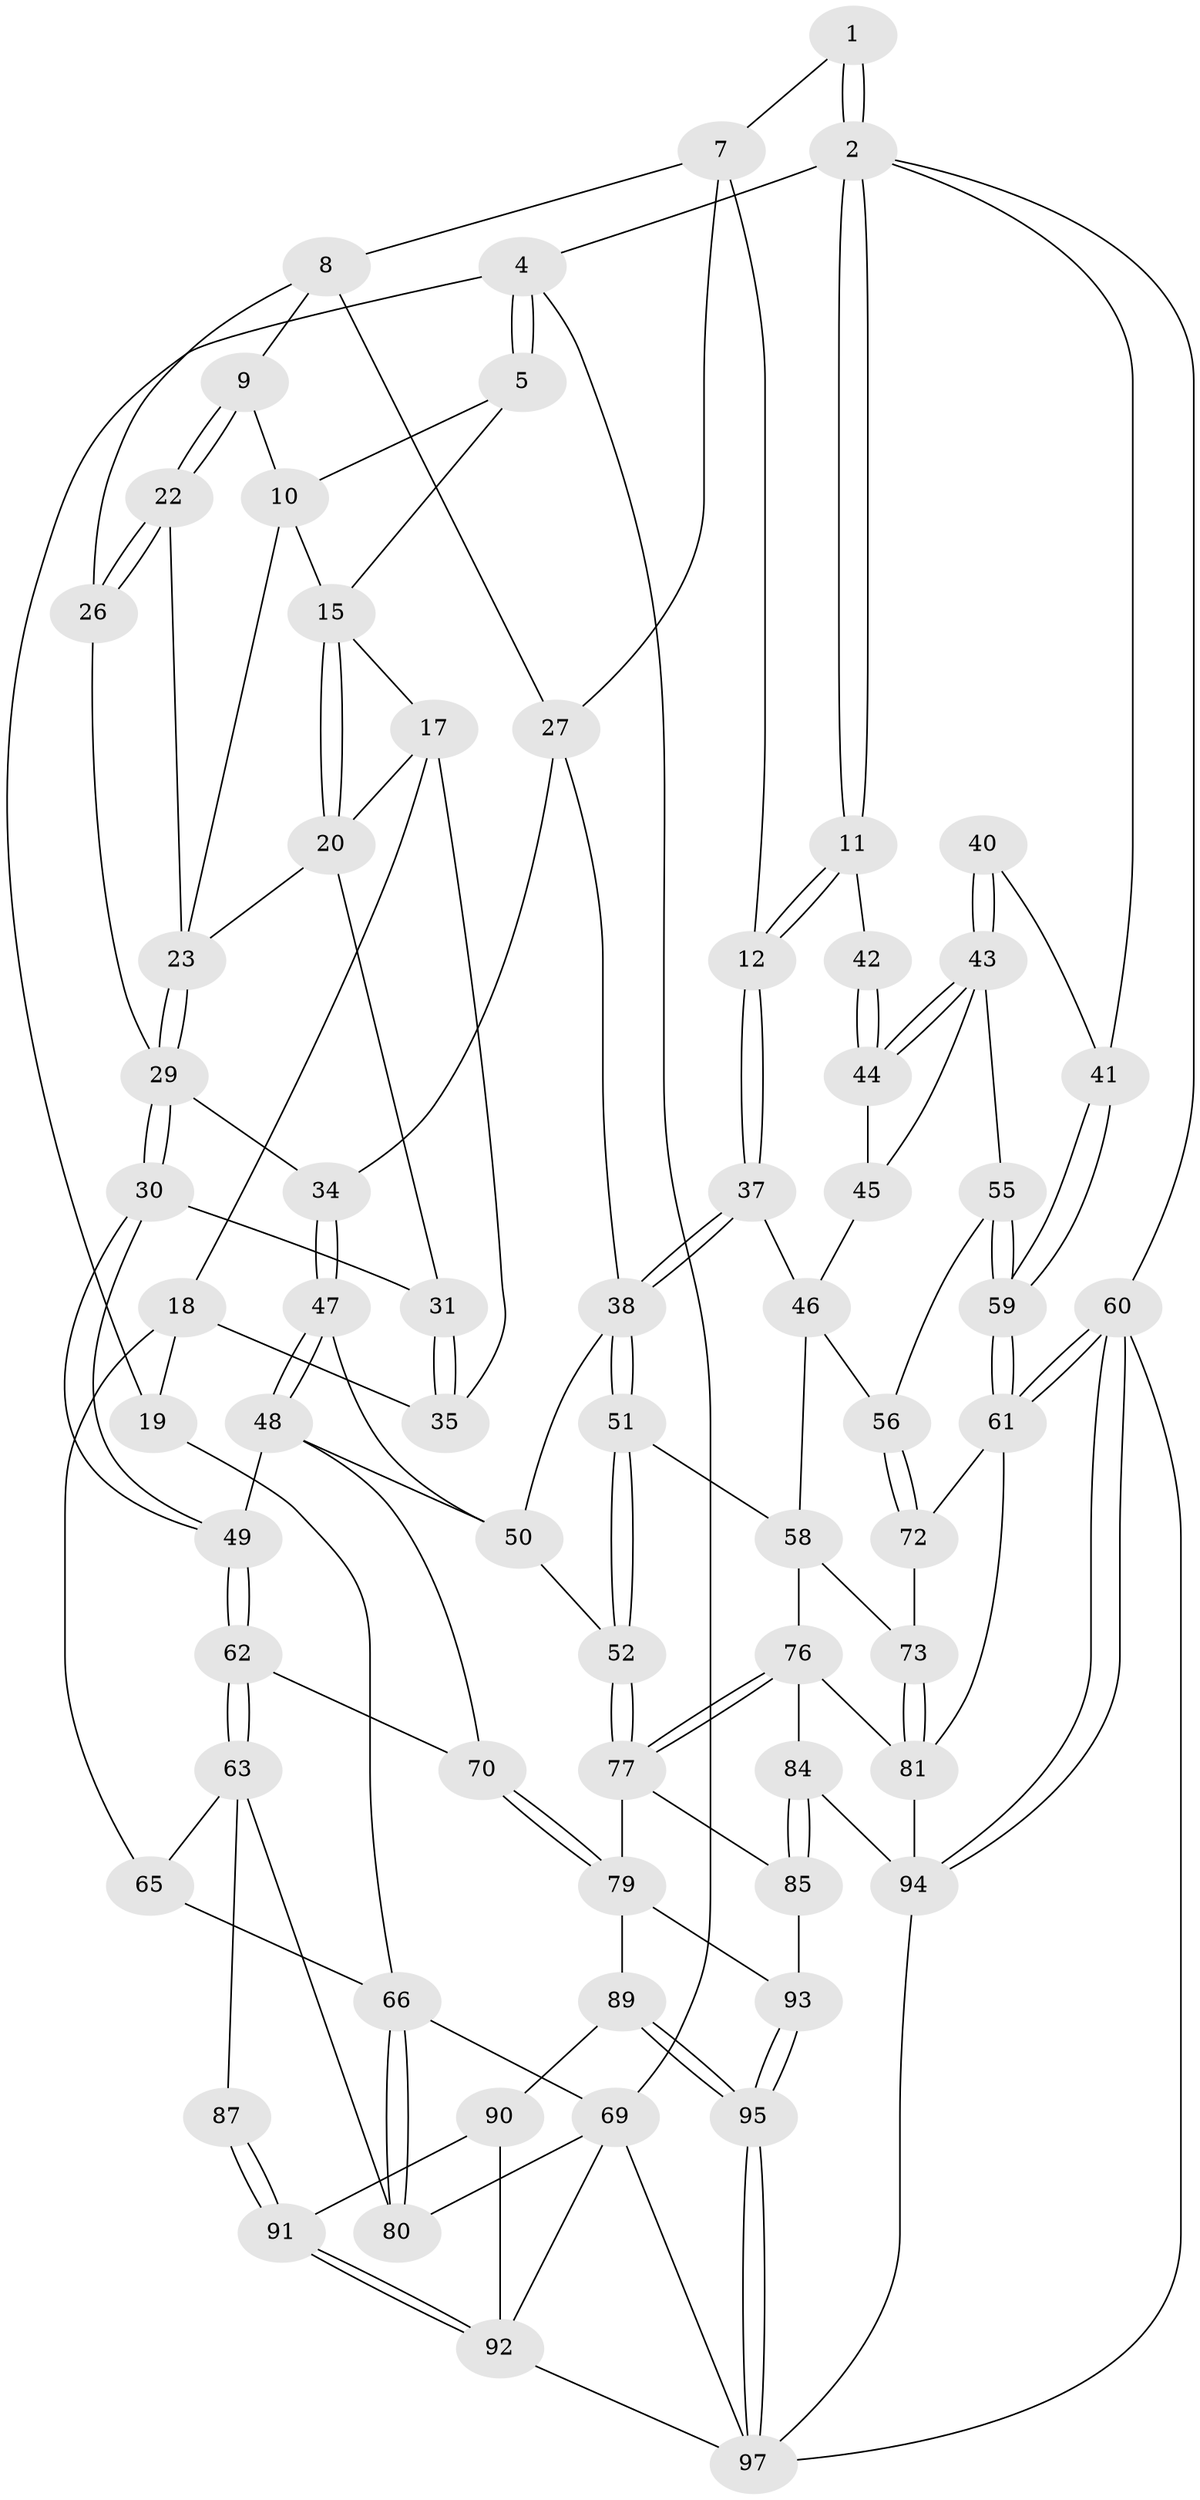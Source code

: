 // Generated by graph-tools (version 1.1) at 2025/52/02/27/25 19:52:39]
// undirected, 69 vertices, 157 edges
graph export_dot {
graph [start="1"]
  node [color=gray90,style=filled];
  1 [pos="+0.6111626950275484+0"];
  2 [pos="+1+0",super="+3"];
  4 [pos="+0+0"];
  5 [pos="+0.08795727720183717+0",super="+6"];
  7 [pos="+0.6033804803191866+0",super="+13"];
  8 [pos="+0.5003794534149344+0.10083761991553063",super="+25"];
  9 [pos="+0.426430993377818+0.09773947853694699"];
  10 [pos="+0.39656730381547295+0.06921319383547452",super="+14"];
  11 [pos="+0.7565513610621217+0.1746112582643775"];
  12 [pos="+0.7310488656238555+0.18761285703510955"];
  15 [pos="+0.1899981803320666+0.03173990808703007",super="+16"];
  17 [pos="+0.0521143848105184+0.20372579335848834",super="+21"];
  18 [pos="+0.0091553395185765+0.19772994496017687",super="+36"];
  19 [pos="+0+0.11292751282920506"];
  20 [pos="+0.09373794367885764+0.22223170713596133",super="+28"];
  22 [pos="+0.4019244077888709+0.14056809762644545"];
  23 [pos="+0.2819834891803806+0.2042394641215077",super="+24"];
  26 [pos="+0.41692013711148773+0.24464214359279718"];
  27 [pos="+0.5722567447266784+0.17803438590111154",super="+33"];
  29 [pos="+0.29738957103430746+0.25888665417398743",super="+32"];
  30 [pos="+0.25597453550630817+0.358444335173178"];
  31 [pos="+0.24164568840428688+0.3573373399986884"];
  34 [pos="+0.43014126576741507+0.29534387824850117"];
  35 [pos="+0.10400324627599877+0.39035051399757237"];
  37 [pos="+0.7299562685384323+0.31906701883250227"];
  38 [pos="+0.7108070791000363+0.3482700673070453",super="+39"];
  40 [pos="+0.9760568610257587+0.2172121826153742"];
  41 [pos="+1+0"];
  42 [pos="+0.8966941963356363+0.24318242884294455"];
  43 [pos="+0.9528371540082216+0.3914494824504744",super="+54"];
  44 [pos="+0.8956036176734594+0.2823415292879973"];
  45 [pos="+0.8179795474957704+0.34883007249113884"];
  46 [pos="+0.8114011873864281+0.34834773493605975",super="+57"];
  47 [pos="+0.42119866967091235+0.39634953301279796"];
  48 [pos="+0.4157110271656537+0.41279396221300513",super="+68"];
  49 [pos="+0.31343535984859994+0.43648589120844533"];
  50 [pos="+0.5438116362395264+0.3178000770137401",super="+53"];
  51 [pos="+0.6799373372169196+0.44057830701641354"];
  52 [pos="+0.6079384913518568+0.46807379385537895"];
  55 [pos="+0.9635243794121944+0.4252848411438684"];
  56 [pos="+0.9224547434072822+0.4665014702540742"];
  58 [pos="+0.7184198772778968+0.4709954268894148",super="+74"];
  59 [pos="+1+0.4315406223029387"];
  60 [pos="+1+1"];
  61 [pos="+1+0.6629619037120019",super="+75"];
  62 [pos="+0.3056216597787281+0.46708391937461413",super="+71"];
  63 [pos="+0.23197796271530616+0.5999921964733351",super="+64"];
  65 [pos="+0.060941748222246614+0.42886327733798313"];
  66 [pos="+0+0.46530681125921386",super="+67"];
  69 [pos="+0+0.7989306278972197",super="+86"];
  70 [pos="+0.5035156806645751+0.6175858937577703"];
  72 [pos="+0.8767872788450859+0.5560185732950848"];
  73 [pos="+0.8220675205125106+0.5960771879829008"];
  76 [pos="+0.7171975528642723+0.6553122972606156",super="+83"];
  77 [pos="+0.6914852231771473+0.6474164457350964",super="+78"];
  79 [pos="+0.5112268059404835+0.6312729967558733",super="+88"];
  80 [pos="+0.1470078753961451+0.6957305792096036"];
  81 [pos="+0.8749371410958422+0.694445899919962",super="+82"];
  84 [pos="+0.701206977314272+0.8070153236956756"];
  85 [pos="+0.6558966074587177+0.8108523381936066"];
  87 [pos="+0.33958185946013847+0.6504244787362577"];
  89 [pos="+0.4723343555933377+0.8228910850987468"];
  90 [pos="+0.3998284271259131+0.8381312594878932"];
  91 [pos="+0.3548681153292755+0.732915284951177"];
  92 [pos="+0.11261960595427882+0.8000685281142251",super="+98"];
  93 [pos="+0.6524235906726783+0.811702783469281"];
  94 [pos="+1+1",super="+96"];
  95 [pos="+0.5718269852394919+1"];
  97 [pos="+0.5960895563489143+1",super="+99"];
  1 -- 2;
  1 -- 2;
  1 -- 7;
  2 -- 11;
  2 -- 11;
  2 -- 41;
  2 -- 4;
  2 -- 60;
  4 -- 5;
  4 -- 5;
  4 -- 19;
  4 -- 69;
  5 -- 10;
  5 -- 15;
  7 -- 8;
  7 -- 27;
  7 -- 12;
  8 -- 9;
  8 -- 26;
  8 -- 27;
  9 -- 10;
  9 -- 22;
  9 -- 22;
  10 -- 15;
  10 -- 23;
  11 -- 12;
  11 -- 12;
  11 -- 42;
  12 -- 37;
  12 -- 37;
  15 -- 20;
  15 -- 20;
  15 -- 17;
  17 -- 18;
  17 -- 35;
  17 -- 20;
  18 -- 19;
  18 -- 65;
  18 -- 35;
  19 -- 66;
  20 -- 31;
  20 -- 23;
  22 -- 23;
  22 -- 26;
  22 -- 26;
  23 -- 29;
  23 -- 29;
  26 -- 29;
  27 -- 34;
  27 -- 38;
  29 -- 30;
  29 -- 30;
  29 -- 34;
  30 -- 31;
  30 -- 49;
  30 -- 49;
  31 -- 35;
  31 -- 35;
  34 -- 47;
  34 -- 47;
  37 -- 38;
  37 -- 38;
  37 -- 46;
  38 -- 51;
  38 -- 51;
  38 -- 50;
  40 -- 41;
  40 -- 43;
  40 -- 43;
  41 -- 59;
  41 -- 59;
  42 -- 44;
  42 -- 44;
  43 -- 44;
  43 -- 44;
  43 -- 45;
  43 -- 55;
  44 -- 45;
  45 -- 46;
  46 -- 56;
  46 -- 58;
  47 -- 48;
  47 -- 48;
  47 -- 50;
  48 -- 49;
  48 -- 70;
  48 -- 50;
  49 -- 62;
  49 -- 62;
  50 -- 52;
  51 -- 52;
  51 -- 52;
  51 -- 58;
  52 -- 77;
  52 -- 77;
  55 -- 56;
  55 -- 59;
  55 -- 59;
  56 -- 72;
  56 -- 72;
  58 -- 73;
  58 -- 76;
  59 -- 61;
  59 -- 61;
  60 -- 61;
  60 -- 61;
  60 -- 94;
  60 -- 94;
  60 -- 97;
  61 -- 72;
  61 -- 81;
  62 -- 63;
  62 -- 63;
  62 -- 70;
  63 -- 87;
  63 -- 80;
  63 -- 65;
  65 -- 66;
  66 -- 80;
  66 -- 80;
  66 -- 69;
  69 -- 80;
  69 -- 92;
  69 -- 97;
  70 -- 79;
  70 -- 79;
  72 -- 73;
  73 -- 81;
  73 -- 81;
  76 -- 77;
  76 -- 77;
  76 -- 84;
  76 -- 81;
  77 -- 85;
  77 -- 79;
  79 -- 89;
  79 -- 93;
  81 -- 94;
  84 -- 85;
  84 -- 85;
  84 -- 94;
  85 -- 93;
  87 -- 91;
  87 -- 91;
  89 -- 90;
  89 -- 95;
  89 -- 95;
  90 -- 91;
  90 -- 92;
  91 -- 92;
  91 -- 92;
  92 -- 97;
  93 -- 95;
  93 -- 95;
  94 -- 97;
  95 -- 97;
  95 -- 97;
}
